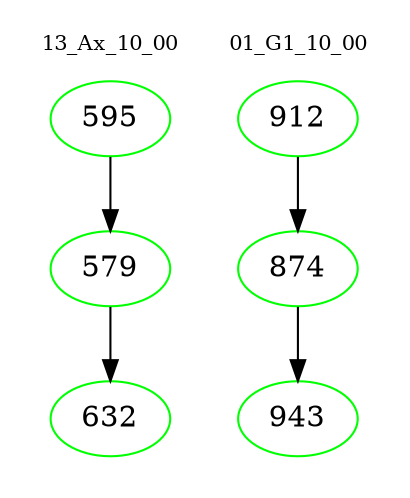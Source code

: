 digraph{
subgraph cluster_0 {
color = white
label = "13_Ax_10_00";
fontsize=10;
T0_595 [label="595", color="green"]
T0_595 -> T0_579 [color="black"]
T0_579 [label="579", color="green"]
T0_579 -> T0_632 [color="black"]
T0_632 [label="632", color="green"]
}
subgraph cluster_1 {
color = white
label = "01_G1_10_00";
fontsize=10;
T1_912 [label="912", color="green"]
T1_912 -> T1_874 [color="black"]
T1_874 [label="874", color="green"]
T1_874 -> T1_943 [color="black"]
T1_943 [label="943", color="green"]
}
}
